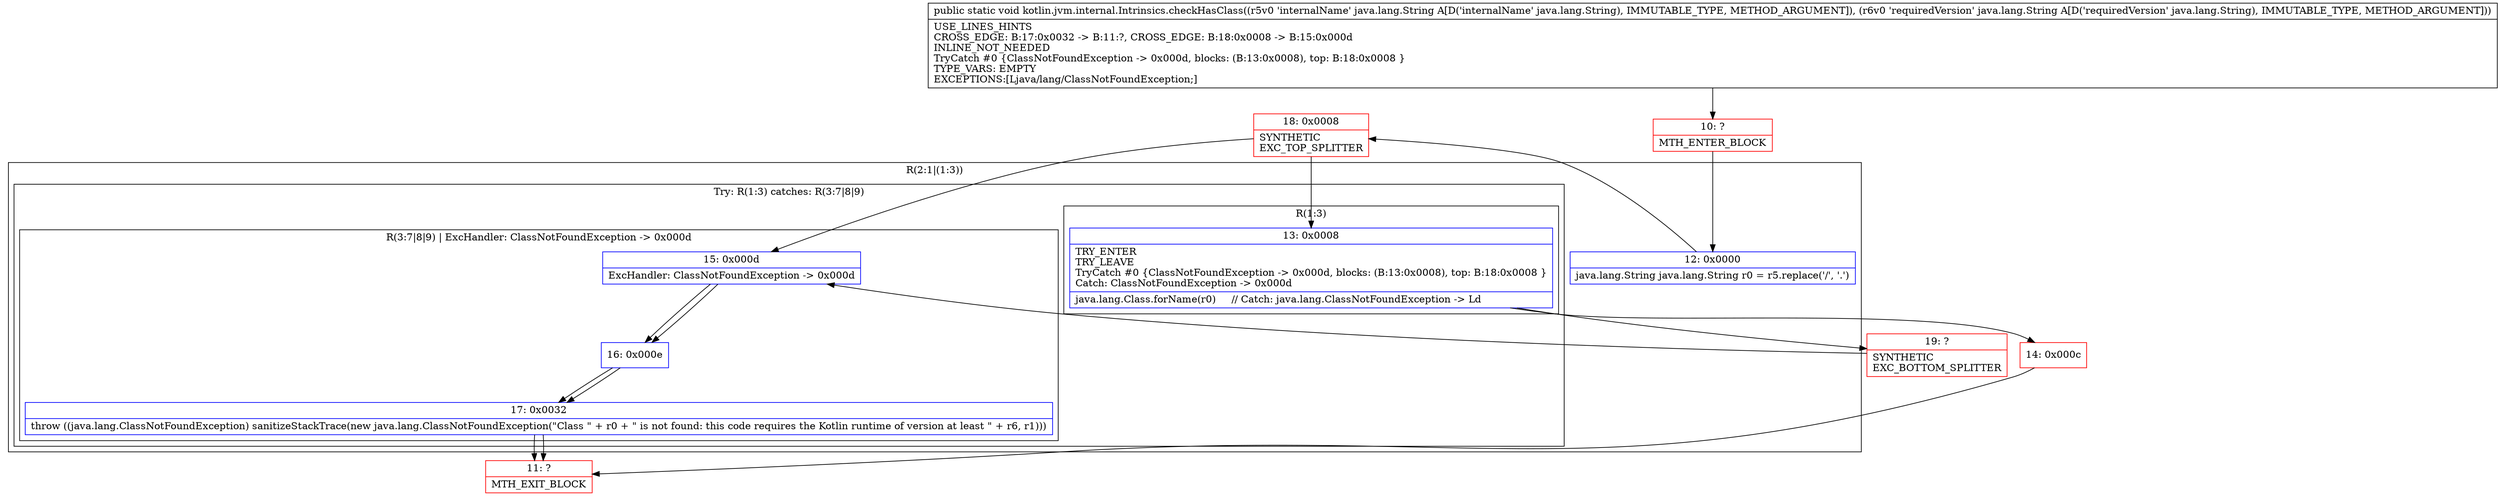 digraph "CFG forkotlin.jvm.internal.Intrinsics.checkHasClass(Ljava\/lang\/String;Ljava\/lang\/String;)V" {
subgraph cluster_Region_1267163914 {
label = "R(2:1|(1:3))";
node [shape=record,color=blue];
Node_12 [shape=record,label="{12\:\ 0x0000|java.lang.String java.lang.String r0 = r5.replace('\/', '.')\l}"];
subgraph cluster_TryCatchRegion_1527440506 {
label = "Try: R(1:3) catches: R(3:7|8|9)";
node [shape=record,color=blue];
subgraph cluster_Region_275694368 {
label = "R(1:3)";
node [shape=record,color=blue];
Node_13 [shape=record,label="{13\:\ 0x0008|TRY_ENTER\lTRY_LEAVE\lTryCatch #0 \{ClassNotFoundException \-\> 0x000d, blocks: (B:13:0x0008), top: B:18:0x0008 \}\lCatch: ClassNotFoundException \-\> 0x000d\l|java.lang.Class.forName(r0)     \/\/ Catch: java.lang.ClassNotFoundException \-\> Ld\l}"];
}
subgraph cluster_Region_343166222 {
label = "R(3:7|8|9) | ExcHandler: ClassNotFoundException \-\> 0x000d\l";
node [shape=record,color=blue];
Node_15 [shape=record,label="{15\:\ 0x000d|ExcHandler: ClassNotFoundException \-\> 0x000d\l}"];
Node_16 [shape=record,label="{16\:\ 0x000e}"];
Node_17 [shape=record,label="{17\:\ 0x0032|throw ((java.lang.ClassNotFoundException) sanitizeStackTrace(new java.lang.ClassNotFoundException(\"Class \" + r0 + \" is not found: this code requires the Kotlin runtime of version at least \" + r6, r1)))\l}"];
}
}
}
subgraph cluster_Region_343166222 {
label = "R(3:7|8|9) | ExcHandler: ClassNotFoundException \-\> 0x000d\l";
node [shape=record,color=blue];
Node_15 [shape=record,label="{15\:\ 0x000d|ExcHandler: ClassNotFoundException \-\> 0x000d\l}"];
Node_16 [shape=record,label="{16\:\ 0x000e}"];
Node_17 [shape=record,label="{17\:\ 0x0032|throw ((java.lang.ClassNotFoundException) sanitizeStackTrace(new java.lang.ClassNotFoundException(\"Class \" + r0 + \" is not found: this code requires the Kotlin runtime of version at least \" + r6, r1)))\l}"];
}
Node_10 [shape=record,color=red,label="{10\:\ ?|MTH_ENTER_BLOCK\l}"];
Node_18 [shape=record,color=red,label="{18\:\ 0x0008|SYNTHETIC\lEXC_TOP_SPLITTER\l}"];
Node_14 [shape=record,color=red,label="{14\:\ 0x000c}"];
Node_11 [shape=record,color=red,label="{11\:\ ?|MTH_EXIT_BLOCK\l}"];
Node_19 [shape=record,color=red,label="{19\:\ ?|SYNTHETIC\lEXC_BOTTOM_SPLITTER\l}"];
MethodNode[shape=record,label="{public static void kotlin.jvm.internal.Intrinsics.checkHasClass((r5v0 'internalName' java.lang.String A[D('internalName' java.lang.String), IMMUTABLE_TYPE, METHOD_ARGUMENT]), (r6v0 'requiredVersion' java.lang.String A[D('requiredVersion' java.lang.String), IMMUTABLE_TYPE, METHOD_ARGUMENT]))  | USE_LINES_HINTS\lCROSS_EDGE: B:17:0x0032 \-\> B:11:?, CROSS_EDGE: B:18:0x0008 \-\> B:15:0x000d\lINLINE_NOT_NEEDED\lTryCatch #0 \{ClassNotFoundException \-\> 0x000d, blocks: (B:13:0x0008), top: B:18:0x0008 \}\lTYPE_VARS: EMPTY\lEXCEPTIONS:[Ljava\/lang\/ClassNotFoundException;]\l}"];
MethodNode -> Node_10;Node_12 -> Node_18;
Node_13 -> Node_14;
Node_13 -> Node_19;
Node_15 -> Node_16;
Node_16 -> Node_17;
Node_17 -> Node_11;
Node_15 -> Node_16;
Node_16 -> Node_17;
Node_17 -> Node_11;
Node_10 -> Node_12;
Node_18 -> Node_13;
Node_18 -> Node_15;
Node_14 -> Node_11;
Node_19 -> Node_15;
}

